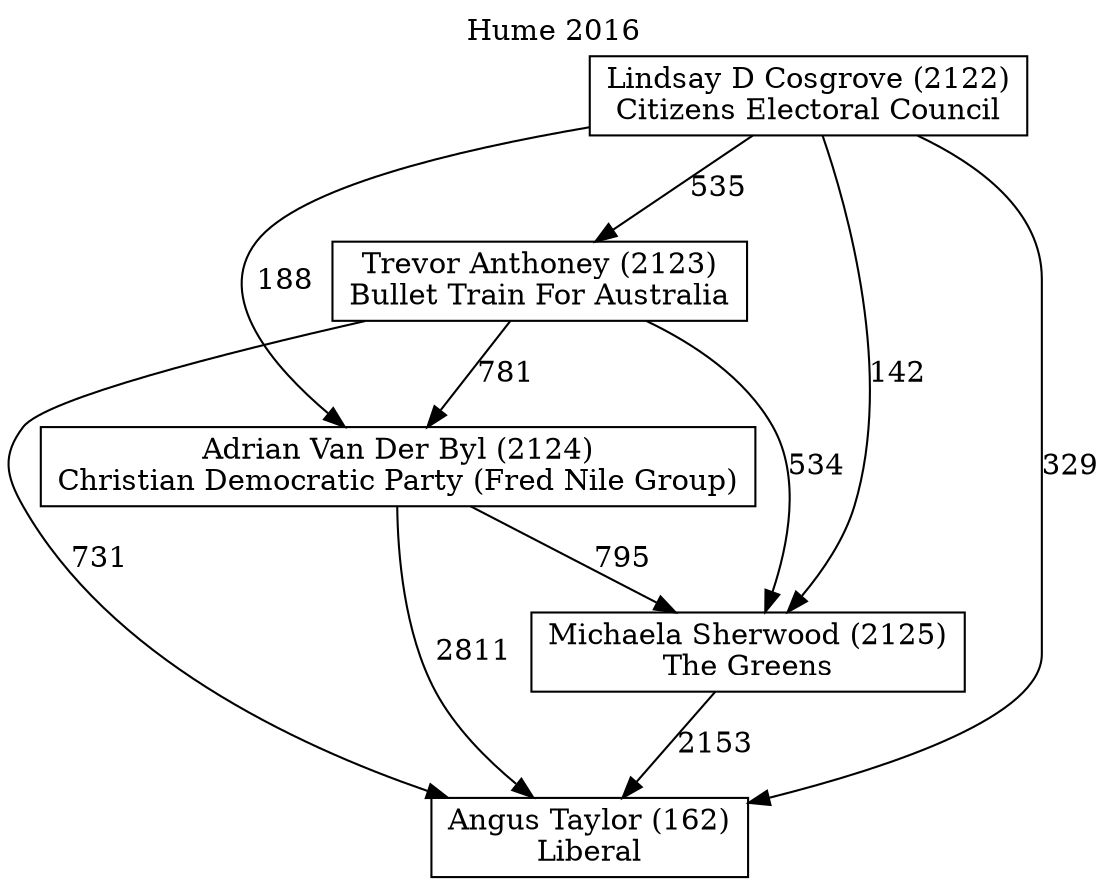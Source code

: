 // House preference flow
digraph "Angus Taylor (162)_Hume_2016" {
	graph [label="Hume 2016" labelloc=t mclimit=10]
	node [shape=box]
	"Angus Taylor (162)" [label="Angus Taylor (162)
Liberal"]
	"Michaela Sherwood (2125)" [label="Michaela Sherwood (2125)
The Greens"]
	"Adrian Van Der Byl (2124)" [label="Adrian Van Der Byl (2124)
Christian Democratic Party (Fred Nile Group)"]
	"Trevor Anthoney (2123)" [label="Trevor Anthoney (2123)
Bullet Train For Australia"]
	"Lindsay D Cosgrove (2122)" [label="Lindsay D Cosgrove (2122)
Citizens Electoral Council"]
	"Michaela Sherwood (2125)" -> "Angus Taylor (162)" [label=2153]
	"Adrian Van Der Byl (2124)" -> "Michaela Sherwood (2125)" [label=795]
	"Trevor Anthoney (2123)" -> "Adrian Van Der Byl (2124)" [label=781]
	"Lindsay D Cosgrove (2122)" -> "Trevor Anthoney (2123)" [label=535]
	"Adrian Van Der Byl (2124)" -> "Angus Taylor (162)" [label=2811]
	"Trevor Anthoney (2123)" -> "Angus Taylor (162)" [label=731]
	"Lindsay D Cosgrove (2122)" -> "Angus Taylor (162)" [label=329]
	"Lindsay D Cosgrove (2122)" -> "Adrian Van Der Byl (2124)" [label=188]
	"Trevor Anthoney (2123)" -> "Michaela Sherwood (2125)" [label=534]
	"Lindsay D Cosgrove (2122)" -> "Michaela Sherwood (2125)" [label=142]
}
